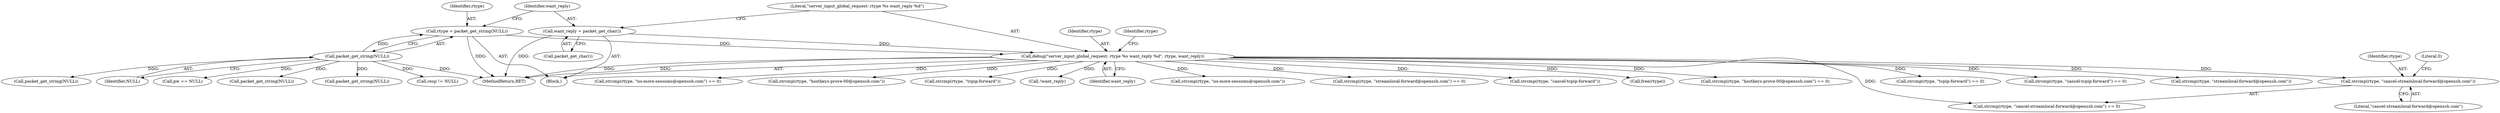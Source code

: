 digraph "0_src_c76fac666ea038753294f2ac94d310f8adece9ce@pointer" {
"1000389" [label="(Call,strcmp(rtype, \"cancel-streamlocal-forward@openssh.com\"))"];
"1000132" [label="(Call,debug(\"server_input_global_request: rtype %s want_reply %d\", rtype, want_reply))"];
"1000125" [label="(Call,rtype = packet_get_string(NULL))"];
"1000127" [label="(Call,packet_get_string(NULL))"];
"1000129" [label="(Call,want_reply = packet_get_char())"];
"1000133" [label="(Literal,\"server_input_global_request: rtype %s want_reply %d\")"];
"1000294" [label="(Call,packet_get_string(NULL))"];
"1000438" [label="(Call,strcmp(rtype, \"hostkeys-prove-00@openssh.com\") == 0)"];
"1000388" [label="(Call,strcmp(rtype, \"cancel-streamlocal-forward@openssh.com\") == 0)"];
"1000477" [label="(MethodReturn,RET)"];
"1000137" [label="(Call,strcmp(rtype, \"tcpip-forward\") == 0)"];
"1000128" [label="(Identifier,NULL)"];
"1000277" [label="(Call,strcmp(rtype, \"cancel-tcpip-forward\") == 0)"];
"1000134" [label="(Identifier,rtype)"];
"1000389" [label="(Call,strcmp(rtype, \"cancel-streamlocal-forward@openssh.com\"))"];
"1000324" [label="(Call,strcmp(rtype, \"streamlocal-forward@openssh.com\"))"];
"1000390" [label="(Identifier,rtype)"];
"1000125" [label="(Call,rtype = packet_get_string(NULL))"];
"1000152" [label="(Call,pw == NULL)"];
"1000424" [label="(Call,strcmp(rtype, \"no-more-sessions@openssh.com\") == 0)"];
"1000439" [label="(Call,strcmp(rtype, \"hostkeys-prove-00@openssh.com\"))"];
"1000129" [label="(Call,want_reply = packet_get_char())"];
"1000138" [label="(Call,strcmp(rtype, \"tcpip-forward\"))"];
"1000392" [label="(Literal,0)"];
"1000127" [label="(Call,packet_get_string(NULL))"];
"1000126" [label="(Identifier,rtype)"];
"1000130" [label="(Identifier,want_reply)"];
"1000205" [label="(Call,!want_reply)"];
"1000135" [label="(Identifier,want_reply)"];
"1000405" [label="(Call,packet_get_string(NULL))"];
"1000425" [label="(Call,strcmp(rtype, \"no-more-sessions@openssh.com\"))"];
"1000139" [label="(Identifier,rtype)"];
"1000323" [label="(Call,strcmp(rtype, \"streamlocal-forward@openssh.com\") == 0)"];
"1000109" [label="(Block,)"];
"1000132" [label="(Call,debug(\"server_input_global_request: rtype %s want_reply %d\", rtype, want_reply))"];
"1000340" [label="(Call,packet_get_string(NULL))"];
"1000278" [label="(Call,strcmp(rtype, \"cancel-tcpip-forward\"))"];
"1000471" [label="(Call,free(rtype))"];
"1000131" [label="(Call,packet_get_char())"];
"1000391" [label="(Literal,\"cancel-streamlocal-forward@openssh.com\")"];
"1000460" [label="(Call,resp != NULL)"];
"1000389" -> "1000388"  [label="AST: "];
"1000389" -> "1000391"  [label="CFG: "];
"1000390" -> "1000389"  [label="AST: "];
"1000391" -> "1000389"  [label="AST: "];
"1000392" -> "1000389"  [label="CFG: "];
"1000132" -> "1000389"  [label="DDG: "];
"1000132" -> "1000109"  [label="AST: "];
"1000132" -> "1000135"  [label="CFG: "];
"1000133" -> "1000132"  [label="AST: "];
"1000134" -> "1000132"  [label="AST: "];
"1000135" -> "1000132"  [label="AST: "];
"1000139" -> "1000132"  [label="CFG: "];
"1000132" -> "1000477"  [label="DDG: "];
"1000132" -> "1000477"  [label="DDG: "];
"1000125" -> "1000132"  [label="DDG: "];
"1000129" -> "1000132"  [label="DDG: "];
"1000132" -> "1000137"  [label="DDG: "];
"1000132" -> "1000138"  [label="DDG: "];
"1000132" -> "1000205"  [label="DDG: "];
"1000132" -> "1000277"  [label="DDG: "];
"1000132" -> "1000278"  [label="DDG: "];
"1000132" -> "1000323"  [label="DDG: "];
"1000132" -> "1000324"  [label="DDG: "];
"1000132" -> "1000388"  [label="DDG: "];
"1000132" -> "1000424"  [label="DDG: "];
"1000132" -> "1000425"  [label="DDG: "];
"1000132" -> "1000438"  [label="DDG: "];
"1000132" -> "1000439"  [label="DDG: "];
"1000132" -> "1000471"  [label="DDG: "];
"1000125" -> "1000109"  [label="AST: "];
"1000125" -> "1000127"  [label="CFG: "];
"1000126" -> "1000125"  [label="AST: "];
"1000127" -> "1000125"  [label="AST: "];
"1000130" -> "1000125"  [label="CFG: "];
"1000125" -> "1000477"  [label="DDG: "];
"1000127" -> "1000125"  [label="DDG: "];
"1000127" -> "1000128"  [label="CFG: "];
"1000128" -> "1000127"  [label="AST: "];
"1000127" -> "1000477"  [label="DDG: "];
"1000127" -> "1000152"  [label="DDG: "];
"1000127" -> "1000294"  [label="DDG: "];
"1000127" -> "1000340"  [label="DDG: "];
"1000127" -> "1000405"  [label="DDG: "];
"1000127" -> "1000460"  [label="DDG: "];
"1000129" -> "1000109"  [label="AST: "];
"1000129" -> "1000131"  [label="CFG: "];
"1000130" -> "1000129"  [label="AST: "];
"1000131" -> "1000129"  [label="AST: "];
"1000133" -> "1000129"  [label="CFG: "];
"1000129" -> "1000477"  [label="DDG: "];
}
